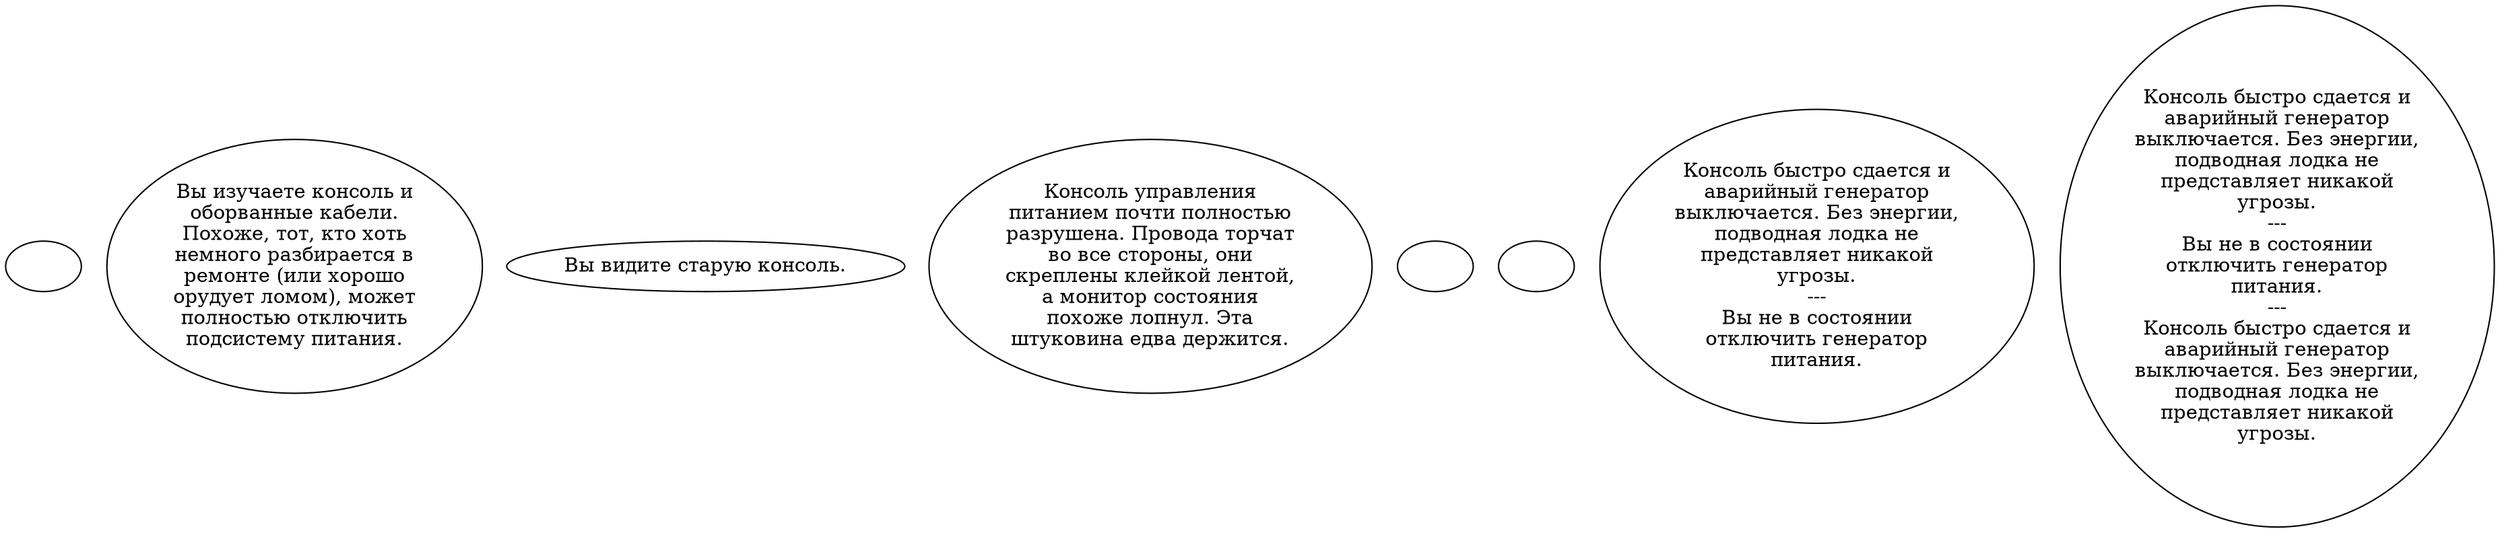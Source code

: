 digraph fcsubpwr {
  "start" [style=filled       fillcolor="#FFFFFF"       color="#000000"]
  "start" [label=""]
  "use_p_proc" [style=filled       fillcolor="#FFFFFF"       color="#000000"]
  "use_p_proc" [label="Вы изучаете консоль и\nоборванные кабели.\nПохоже, тот, кто хоть\nнемного разбирается в\nремонте (или хорошо\nорудует ломом), может\nполностью отключить\nподсистему питания."]
  "look_at_p_proc" [style=filled       fillcolor="#FFFFFF"       color="#000000"]
  "look_at_p_proc" [label="Вы видите старую консоль."]
  "description_p_proc" [style=filled       fillcolor="#FFFFFF"       color="#000000"]
  "description_p_proc" [label="Консоль управления\nпитанием почти полностью\nразрушена. Провода торчат\nво все стороны, они\nскреплены клейкой лентой,\nа монитор состояния\nпохоже лопнул. Эта\nштуковина едва держится."]
  "timed_event_p_proc" [style=filled       fillcolor="#FFFFFF"       color="#000000"]
  "timed_event_p_proc" [label=""]
  "map_enter_p_proc" [style=filled       fillcolor="#FFFFFF"       color="#000000"]
  "map_enter_p_proc" [label=""]
  "use_skill_on_p_proc" [style=filled       fillcolor="#FFFFFF"       color="#000000"]
  "use_skill_on_p_proc" [label="Консоль быстро сдается и\nаварийный генератор\nвыключается. Без энергии,\nподводная лодка не\nпредставляет никакой\nугрозы.\n---\nВы не в состоянии\nотключить генератор\nпитания."]
  "use_obj_on_p_proc" [style=filled       fillcolor="#FFFFFF"       color="#000000"]
  "use_obj_on_p_proc" [label="Консоль быстро сдается и\nаварийный генератор\nвыключается. Без энергии,\nподводная лодка не\nпредставляет никакой\nугрозы.\n---\nВы не в состоянии\nотключить генератор\nпитания.\n---\nКонсоль быстро сдается и\nаварийный генератор\nвыключается. Без энергии,\nподводная лодка не\nпредставляет никакой\nугрозы."]
}